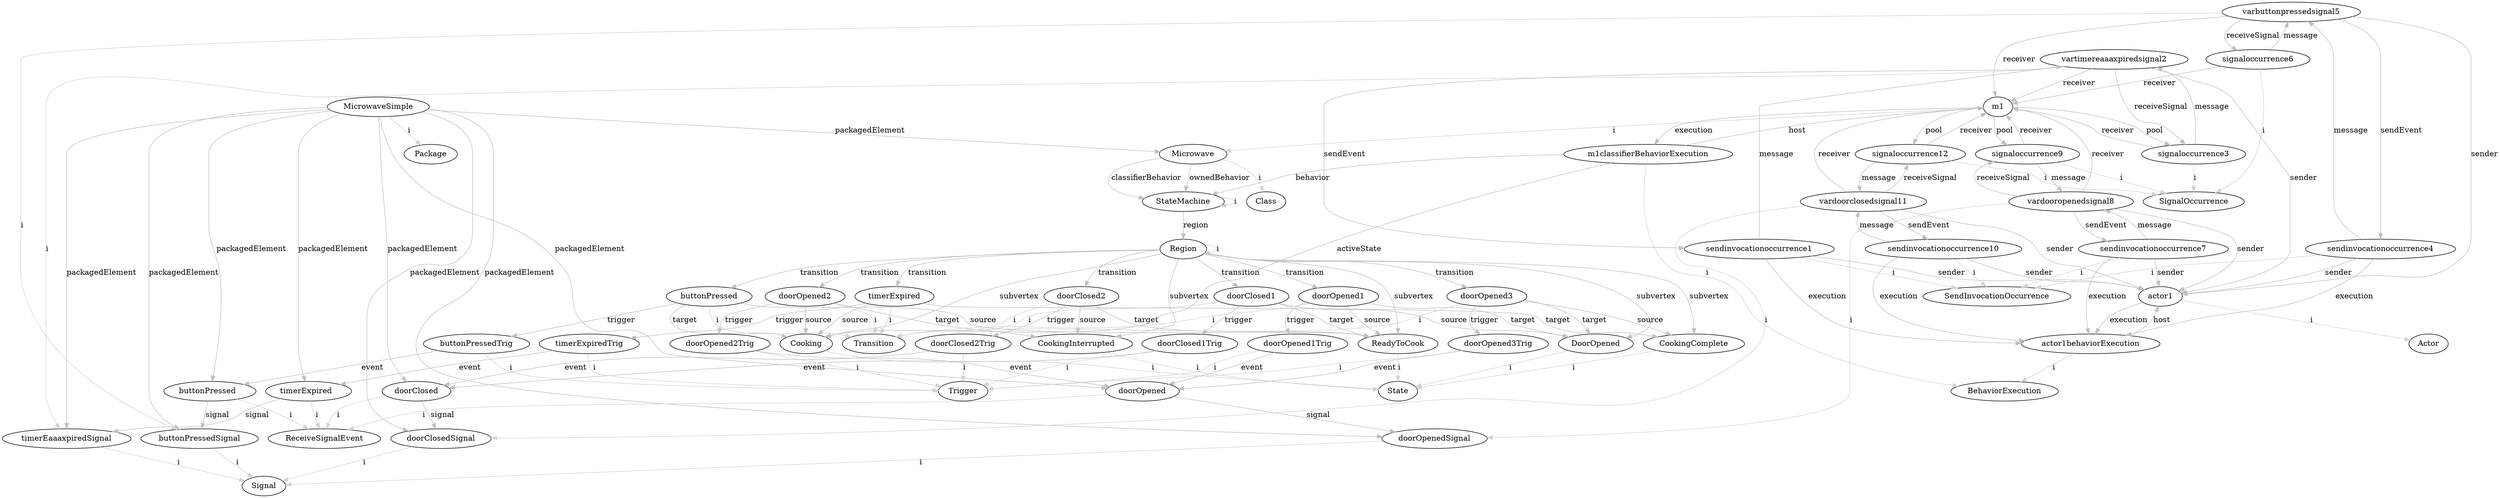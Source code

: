 digraph umlMetamodel {
	"MicrowaveSimple" -> "Package" [label="i", color="lightgrey"]
	"MicrowaveSimple" -> "Microwave" [label="packagedElement", color="grey"]
	"Microwave" -> "Class" [label="i", color="lightgrey"]
	"Microwave" -> "StateMachine" [label="classifierBehavior", color="grey"]
	"Microwave" -> "StateMachine" [label="ownedBehavior", color="grey"]
	"StateMachine" -> "StateMachine" [label="i", color="lightgrey"]
	"StateMachine" -> "Region" [label="region", color="grey"]
	"Region" -> "Region" [label="i", color="lightgrey"]
	"Region" -> "DoorOpened" [label="subvertex", color="grey"]
	"DoorOpened" -> "State" [label="i", color="lightgrey"]
	"Region" -> "ReadyToCook" [label="subvertex", color="grey"]
	"ReadyToCook" -> "State" [label="i", color="lightgrey"]
	"Region" -> "Cooking" [label="subvertex", color="grey"]
	"Cooking" -> "State" [label="i", color="lightgrey"]
	"Region" -> "CookingInterrupted" [label="subvertex", color="grey"]
	"CookingInterrupted" -> "State" [label="i", color="lightgrey"]
	"Region" -> "CookingComplete" [label="subvertex", color="grey"]
	"CookingComplete" -> "State" [label="i", color="lightgrey"]
	"Region" -> "doorClosed1" [label="transition", color="grey"]
	"doorClosed1" -> "Transition" [label="i", color="lightgrey"]
	"doorClosed1" -> "DoorOpened" [label="source", color="grey"]
	"doorClosed1" -> "ReadyToCook" [label="target", color="grey"]
	"doorClosed1" -> "doorClosed1Trig" [label="trigger", color="grey"]
	"doorClosed1Trig" -> "Trigger" [label="i", color="lightgrey"]
	"doorClosed1Trig" -> "doorClosed" [label="event", color="grey"]
	"Region" -> "doorOpened1" [label="transition", color="grey"]
	"doorOpened1" -> "Transition" [label="i", color="lightgrey"]
	"doorOpened1" -> "ReadyToCook" [label="source", color="grey"]
	"doorOpened1" -> "DoorOpened" [label="target", color="grey"]
	"doorOpened1" -> "doorOpened1Trig" [label="trigger", color="grey"]
	"doorOpened1Trig" -> "Trigger" [label="i", color="lightgrey"]
	"doorOpened1Trig" -> "doorOpened" [label="event", color="grey"]
	"Region" -> "buttonPressed" [label="transition", color="grey"]
	"buttonPressed" -> "Transition" [label="i", color="lightgrey"]
	"buttonPressed" -> "ReadyToCook" [label="source", color="grey"]
	"buttonPressed" -> "Cooking" [label="target", color="grey"]
	"buttonPressedTrig" -> "Trigger" [label="i", color="lightgrey"]
	"Region" -> "doorClosed2" [label="transition", color="grey"]
	"doorClosed2" -> "Transition" [label="i", color="lightgrey"]
	"doorClosed2" -> "CookingInterrupted" [label="source", color="grey"]
	"doorClosed2" -> "ReadyToCook" [label="target", color="grey"]
	"doorClosed2" -> "doorClosed2Trig" [label="trigger", color="grey"]
	"doorClosed2Trig" -> "Trigger" [label="i", color="lightgrey"]
	"doorClosed2Trig" -> "doorClosed" [label="event", color="grey"]
	"Region" -> "doorOpened2" [label="transition", color="grey"]
	"doorOpened2" -> "Transition" [label="i", color="lightgrey"]
	"doorOpened2" -> "Cooking" [label="source", color="grey"]
	"doorOpened2" -> "CookingInterrupted" [label="target", color="grey"]
	"doorOpened2" -> "doorOpened2Trig" [label="trigger", color="grey"]
	"doorOpened2Trig" -> "Trigger" [label="i", color="lightgrey"]
	"doorOpened2Trig" -> "doorOpened" [label="event", color="grey"]
	"Region" -> "timerExpired" [label="transition", color="grey"]
	"timerExpired" -> "Transition" [label="i", color="lightgrey"]
	"timerExpired" -> "Cooking" [label="source", color="grey"]
	"timerExpired" -> "CookingComplete" [label="target", color="grey"]
	"timerExpired" -> "timerExpiredTrig" [label="trigger", color="grey"]
	"timerExpiredTrig" -> "Trigger" [label="i", color="lightgrey"]
	"timerExpiredTrig" -> "timerExpired  " [label="event", color="grey"]
	"Region" -> "doorOpened3" [label="transition", color="grey"]
	"doorOpened3" -> "Transition" [label="i", color="lightgrey"]
	"doorOpened3" -> "CookingComplete" [label="source", color="grey"]
	"doorOpened3" -> "DoorOpened" [label="target", color="grey"]
	"doorOpened3" -> "doorOpened3Trig" [label="trigger", color="grey"]
	"doorOpened3Trig" -> "Trigger" [label="i", color="lightgrey"]
	"doorOpened3Trig" -> "doorOpened" [label="event", color="grey"]
	"MicrowaveSimple" -> "doorClosedSignal" [label="packagedElement", color="grey"]
	"doorClosedSignal" -> "Signal" [label="i", color="lightgrey"]
	"MicrowaveSimple" -> "doorOpenedSignal" [label="packagedElement", color="grey"]
	"doorOpenedSignal" -> "Signal" [label="i", color="lightgrey"]
	"MicrowaveSimple" -> "timerEaaaxpiredSignal" [label="packagedElement", color="grey"]
	"timerEaaaxpiredSignal" -> "Signal" [label="i", color="lightgrey"]
	"MicrowaveSimple" -> "buttonPressedSignal" [label="packagedElement", color="grey"]
	"buttonPressedSignal" -> "Signal" [label="i", color="lightgrey"]
	"MicrowaveSimple" -> "timerExpired  " [label="packagedElement", color="grey"]
	"timerExpired  " -> "ReceiveSignalEvent" [label="i", color="lightgrey"]
	"timerExpired  " -> "timerEaaaxpiredSignal" [label="signal", color="grey"]
	"MicrowaveSimple" -> "buttonPressed  " [label="packagedElement", color="grey"]
	"buttonPressed  " -> "ReceiveSignalEvent" [label="i", color="lightgrey"]
	"buttonPressed  " -> "buttonPressedSignal" [label="signal", color="grey"]
	"MicrowaveSimple" -> "doorClosed" [label="packagedElement", color="grey"]
	"doorClosed" -> "ReceiveSignalEvent" [label="i", color="lightgrey"]
	"doorClosed" -> "doorClosedSignal" [label="signal", color="grey"]
	"MicrowaveSimple" -> "doorOpened" [label="packagedElement", color="grey"]
	"doorOpened" -> "ReceiveSignalEvent" [label="i", color="lightgrey"]
	"doorOpened" -> "doorOpenedSignal" [label="signal", color="grey"]
	"m1" -> "Microwave" [label="i", color="lightgrey"]
	"m1classifierBehaviorExecution" -> "BehaviorExecution" [label="i", color="lightgrey"]
	"m1" -> "m1classifierBehaviorExecution" [label="execution", color="grey"]
	"m1classifierBehaviorExecution" -> "m1" [label="host", color="grey"]
	"m1classifierBehaviorExecution" -> "StateMachine" [label="behavior", color="grey"]
	"actor1" -> "Actor" [label="i", color="lightgrey"]
	"actor1behaviorExecution" -> "BehaviorExecution" [label="i", color="lightgrey"]
	"actor1" -> "actor1behaviorExecution" [label="execution", color="grey"]
	"actor1behaviorExecution" -> "actor1" [label="host", color="grey"]
	"sendinvocationoccurrence1" -> "SendInvocationOccurrence" [label="i", color="lightgrey"]
	"sendinvocationoccurrence1" -> "vartimereaaaxpiredsignal2" [label="message", color="grey"]
	"vartimereaaaxpiredsignal2" -> "sendinvocationoccurrence1" [label="sendEvent", color="grey"]
	"vartimereaaaxpiredsignal2" -> "signaloccurrence3" [label="receiveSignal", color="grey"]
	"signaloccurrence3" -> "vartimereaaaxpiredsignal2" [label="message", color="grey"]
	"signaloccurrence3" -> "SignalOccurrence" [label="i", color="lightgrey"]
	"vartimereaaaxpiredsignal2" -> "timerEaaaxpiredSignal" [label="i", color="lightgrey"]
	"signaloccurrence3" -> "m1" [label="receiver", color="grey"]
	"m1" -> "signaloccurrence3" [label="pool", color="grey"]
	"vartimereaaaxpiredsignal2" -> "actor1" [label="sender", color="grey"]
	"sendinvocationoccurrence1" -> "actor1" [label="sender", color="grey"]
	"vartimereaaaxpiredsignal2" -> "m1" [label="receiver", color="grey"]
	"sendinvocationoccurrence1" -> "actor1behaviorExecution" [label="execution", color="grey"]
	"sendinvocationoccurrence4" -> "SendInvocationOccurrence" [label="i", color="lightgrey"]
	"sendinvocationoccurrence4" -> "varbuttonpressedsignal5" [label="message", color="grey"]
	"varbuttonpressedsignal5" -> "sendinvocationoccurrence4" [label="sendEvent", color="grey"]
	"varbuttonpressedsignal5" -> "signaloccurrence6" [label="receiveSignal", color="grey"]
	"signaloccurrence6" -> "varbuttonpressedsignal5" [label="message", color="grey"]
	"signaloccurrence6" -> "SignalOccurrence" [label="i", color="lightgrey"]
	"varbuttonpressedsignal5" -> "buttonPressedSignal" [label="i", color="lightgrey"]
	"signaloccurrence6" -> "m1" [label="receiver", color="grey"]
	"varbuttonpressedsignal5" -> "actor1" [label="sender", color="grey"]
	"sendinvocationoccurrence4" -> "actor1" [label="sender", color="grey"]
	"varbuttonpressedsignal5" -> "m1" [label="receiver", color="grey"]
	"sendinvocationoccurrence4" -> "actor1behaviorExecution" [label="execution", color="grey"]
	"sendinvocationoccurrence7" -> "SendInvocationOccurrence" [label="i", color="lightgrey"]
	"sendinvocationoccurrence7" -> "vardooropenedsignal8" [label="message", color="grey"]
	"vardooropenedsignal8" -> "sendinvocationoccurrence7" [label="sendEvent", color="grey"]
	"vardooropenedsignal8" -> "signaloccurrence9" [label="receiveSignal", color="grey"]
	"signaloccurrence9" -> "vardooropenedsignal8" [label="message", color="grey"]
	"signaloccurrence9" -> "SignalOccurrence" [label="i", color="lightgrey"]
	"vardooropenedsignal8" -> "doorOpenedSignal" [label="i", color="lightgrey"]
	"signaloccurrence9" -> "m1" [label="receiver", color="grey"]
	"m1" -> "signaloccurrence9" [label="pool", color="grey"]
	"vardooropenedsignal8" -> "actor1" [label="sender", color="grey"]
	"sendinvocationoccurrence7" -> "actor1" [label="sender", color="grey"]
	"vardooropenedsignal8" -> "m1" [label="receiver", color="grey"]
	"sendinvocationoccurrence7" -> "actor1behaviorExecution" [label="execution", color="grey"]
	"sendinvocationoccurrence10" -> "SendInvocationOccurrence" [label="i", color="lightgrey"]
	"sendinvocationoccurrence10" -> "vardoorclosedsignal11" [label="message", color="grey"]
	"vardoorclosedsignal11" -> "sendinvocationoccurrence10" [label="sendEvent", color="grey"]
	"vardoorclosedsignal11" -> "signaloccurrence12" [label="receiveSignal", color="grey"]
	"signaloccurrence12" -> "vardoorclosedsignal11" [label="message", color="grey"]
	"signaloccurrence12" -> "SignalOccurrence" [label="i", color="lightgrey"]
	"vardoorclosedsignal11" -> "doorClosedSignal" [label="i", color="lightgrey"]
	"signaloccurrence12" -> "m1" [label="receiver", color="grey"]
	"m1" -> "signaloccurrence12" [label="pool", color="grey"]
	"vardoorclosedsignal11" -> "actor1" [label="sender", color="grey"]
	"sendinvocationoccurrence10" -> "actor1" [label="sender", color="grey"]
	"vardoorclosedsignal11" -> "m1" [label="receiver", color="grey"]
	"sendinvocationoccurrence10" -> "actor1behaviorExecution" [label="execution", color="grey"]
	"buttonPressedTrig" -> "buttonPressed  " [label="event", color="grey"]
	"buttonPressed" -> "buttonPressedTrig" [label="trigger", color="grey"]
	"m1classifierBehaviorExecution" -> "Cooking" [label="activeState", color="grey"]
}
